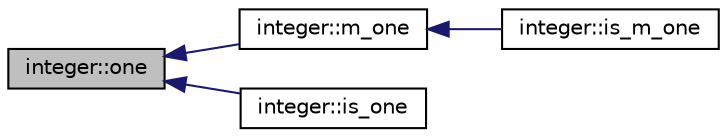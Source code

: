 digraph "integer::one"
{
  edge [fontname="Helvetica",fontsize="10",labelfontname="Helvetica",labelfontsize="10"];
  node [fontname="Helvetica",fontsize="10",shape=record];
  rankdir="LR";
  Node1705 [label="integer::one",height=0.2,width=0.4,color="black", fillcolor="grey75", style="filled", fontcolor="black"];
  Node1705 -> Node1706 [dir="back",color="midnightblue",fontsize="10",style="solid",fontname="Helvetica"];
  Node1706 [label="integer::m_one",height=0.2,width=0.4,color="black", fillcolor="white", style="filled",URL="$d0/de5/classinteger.html#a4d312656ed6c31235e11ecb3f05df1f5"];
  Node1706 -> Node1707 [dir="back",color="midnightblue",fontsize="10",style="solid",fontname="Helvetica"];
  Node1707 [label="integer::is_m_one",height=0.2,width=0.4,color="black", fillcolor="white", style="filled",URL="$d0/de5/classinteger.html#a7585957656c1152035411e066a4f0053"];
  Node1705 -> Node1708 [dir="back",color="midnightblue",fontsize="10",style="solid",fontname="Helvetica"];
  Node1708 [label="integer::is_one",height=0.2,width=0.4,color="black", fillcolor="white", style="filled",URL="$d0/de5/classinteger.html#acf8faabd4ed20f9580605714b5b73a5f"];
}
